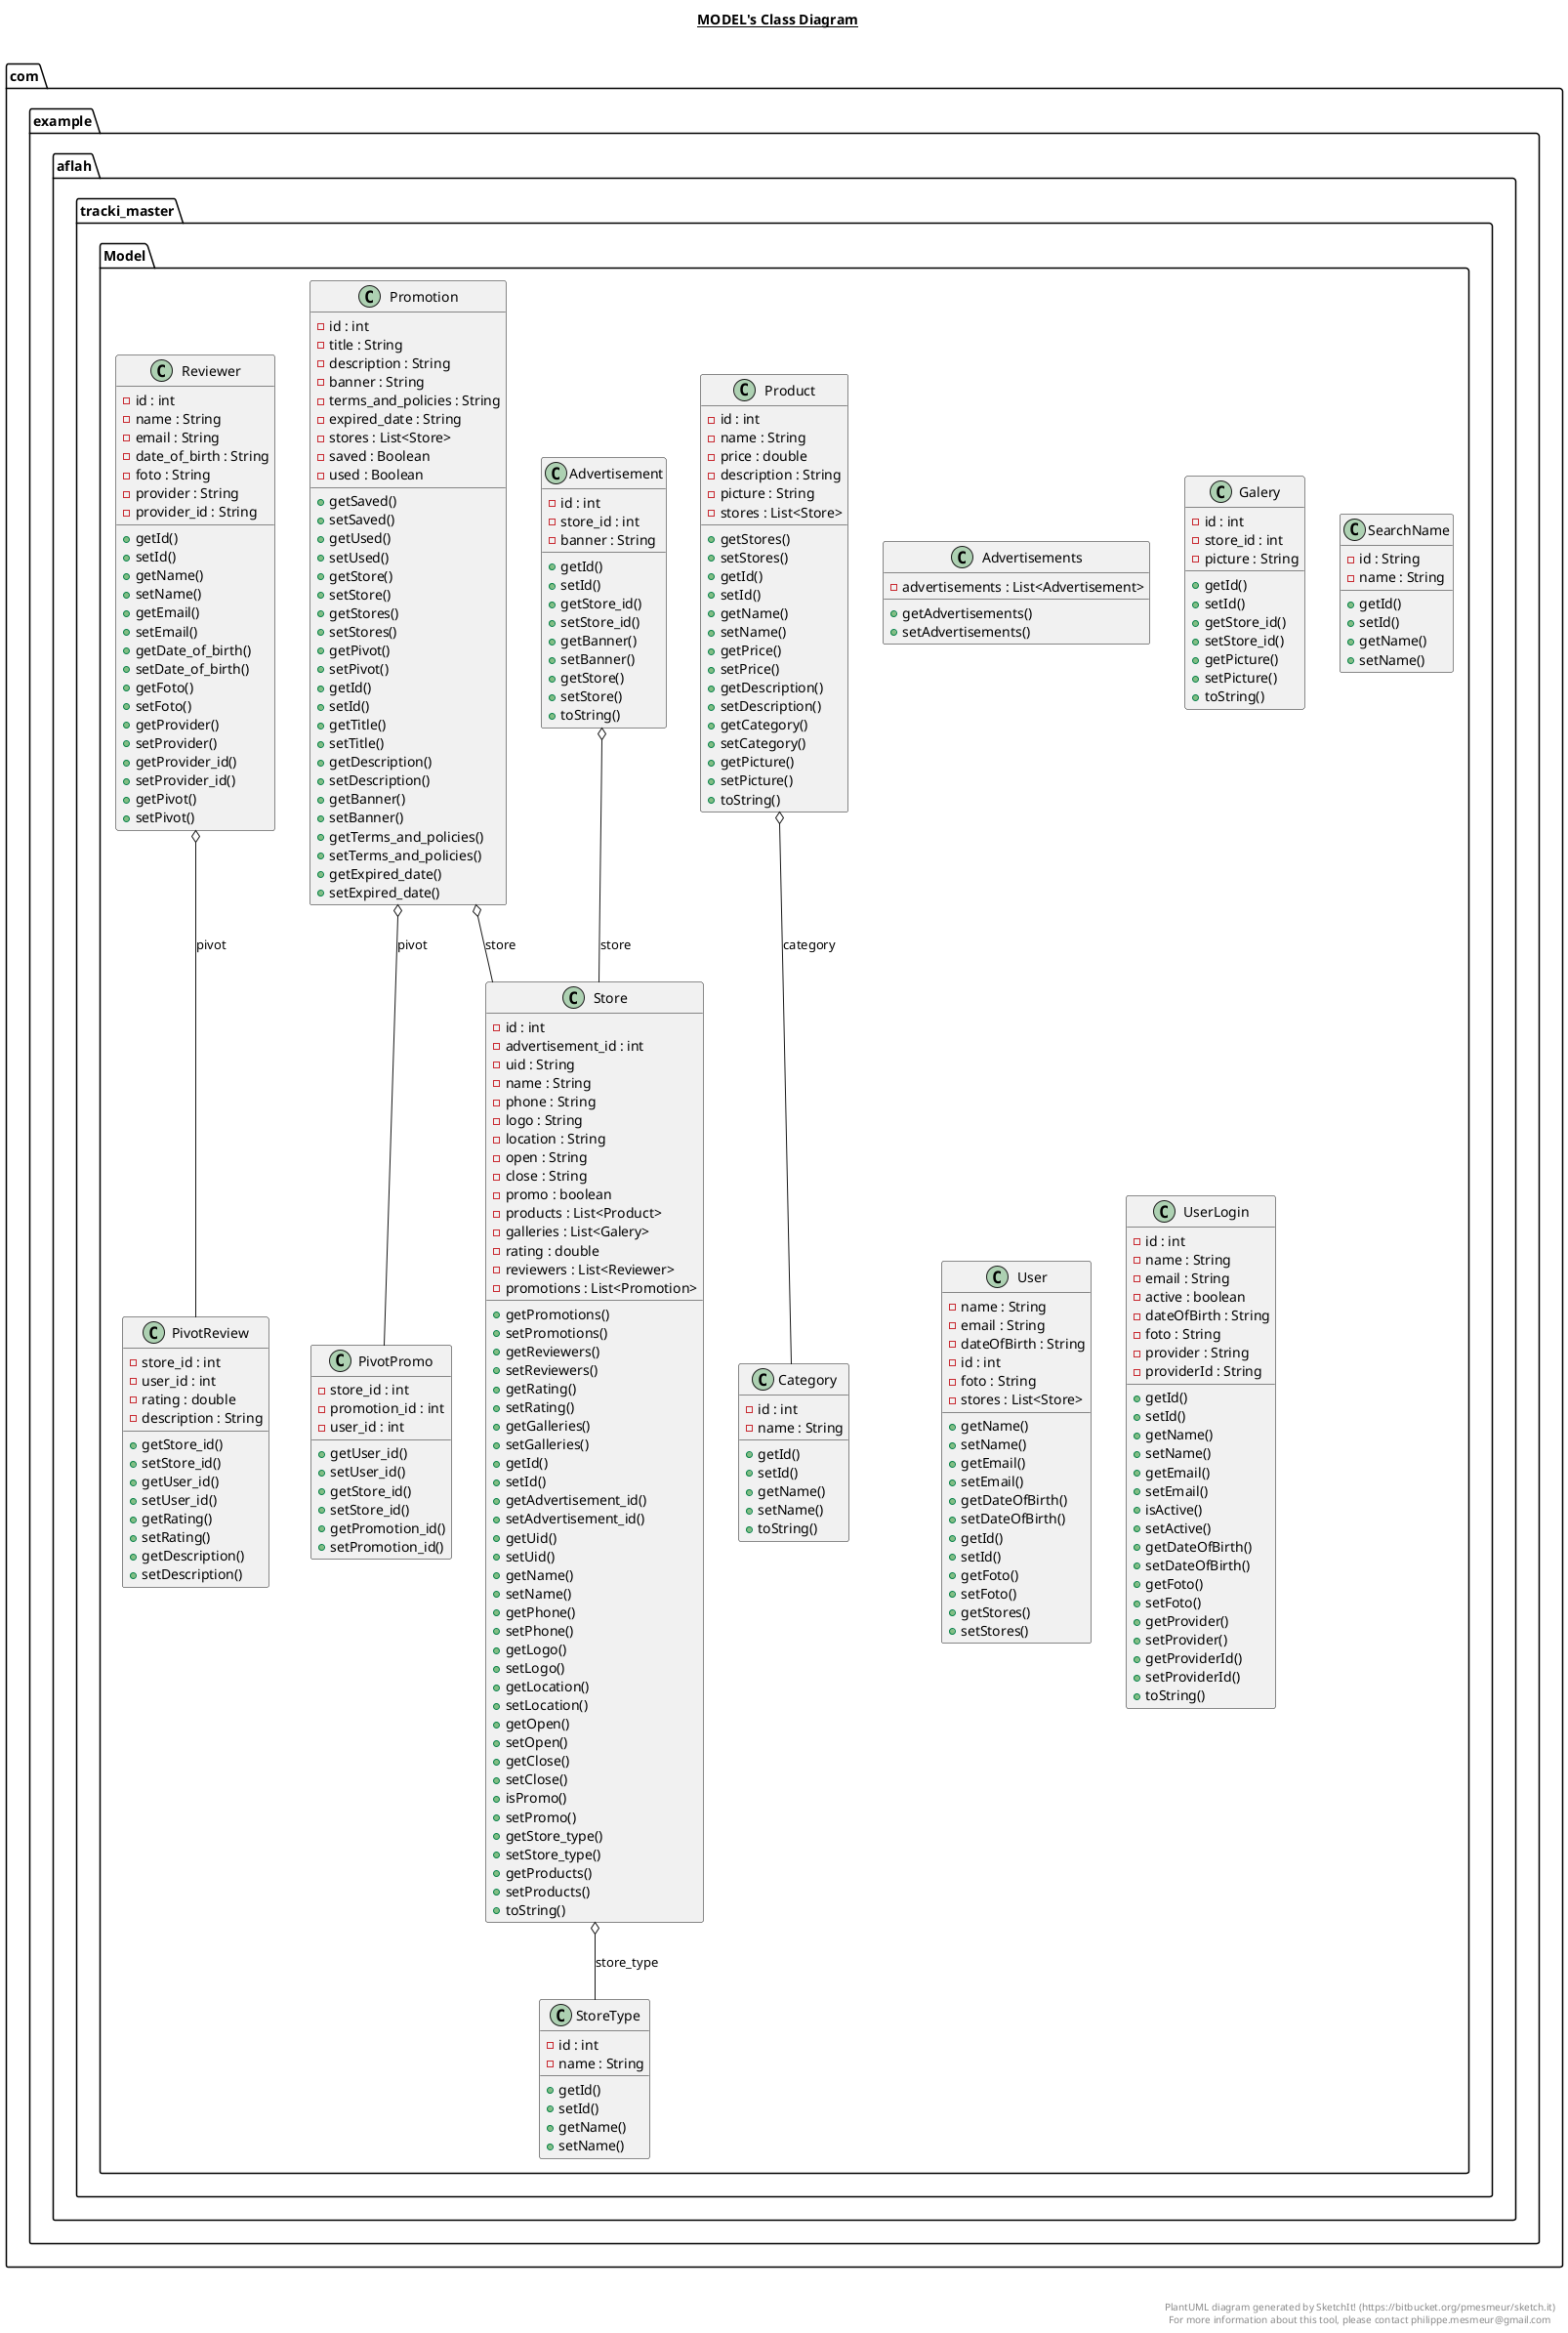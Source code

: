 @startuml

title __MODEL's Class Diagram__\n

  package com.example.aflah.tracki_master {
    package com.example.aflah.tracki_master.Model {
      class Advertisement {
          - id : int
          - store_id : int
          - banner : String
          + getId()
          + setId()
          + getStore_id()
          + setStore_id()
          + getBanner()
          + setBanner()
          + getStore()
          + setStore()
          + toString()
      }
    }
  }
  

  package com.example.aflah.tracki_master {
    package com.example.aflah.tracki_master.Model {
      class Advertisements {
          - advertisements : List<Advertisement>
          + getAdvertisements()
          + setAdvertisements()
      }
    }
  }
  

  package com.example.aflah.tracki_master {
    package com.example.aflah.tracki_master.Model {
      class Category {
          - id : int
          - name : String
          + getId()
          + setId()
          + getName()
          + setName()
          + toString()
      }
    }
  }
  

  package com.example.aflah.tracki_master {
    package com.example.aflah.tracki_master.Model {
      class Galery {
          - id : int
          - store_id : int
          - picture : String
          + getId()
          + setId()
          + getStore_id()
          + setStore_id()
          + getPicture()
          + setPicture()
          + toString()
      }
    }
  }
  

  package com.example.aflah.tracki_master {
    package com.example.aflah.tracki_master.Model {
      class PivotPromo {
          - store_id : int
          - promotion_id : int
          - user_id : int
          + getUser_id()
          + setUser_id()
          + getStore_id()
          + setStore_id()
          + getPromotion_id()
          + setPromotion_id()
      }
    }
  }
  

  package com.example.aflah.tracki_master {
    package com.example.aflah.tracki_master.Model {
      class PivotReview {
          - store_id : int
          - user_id : int
          - rating : double
          - description : String
          + getStore_id()
          + setStore_id()
          + getUser_id()
          + setUser_id()
          + getRating()
          + setRating()
          + getDescription()
          + setDescription()
      }
    }
  }
  

  package com.example.aflah.tracki_master {
    package com.example.aflah.tracki_master.Model {
      class Product {
          - id : int
          - name : String
          - price : double
          - description : String
          - picture : String
          - stores : List<Store>
          + getStores()
          + setStores()
          + getId()
          + setId()
          + getName()
          + setName()
          + getPrice()
          + setPrice()
          + getDescription()
          + setDescription()
          + getCategory()
          + setCategory()
          + getPicture()
          + setPicture()
          + toString()
      }
    }
  }
  

  package com.example.aflah.tracki_master {
    package com.example.aflah.tracki_master.Model {
      class Promotion {
          - id : int
          - title : String
          - description : String
          - banner : String
          - terms_and_policies : String
          - expired_date : String
          - stores : List<Store>
          - saved : Boolean
          - used : Boolean
          + getSaved()
          + setSaved()
          + getUsed()
          + setUsed()
          + getStore()
          + setStore()
          + getStores()
          + setStores()
          + getPivot()
          + setPivot()
          + getId()
          + setId()
          + getTitle()
          + setTitle()
          + getDescription()
          + setDescription()
          + getBanner()
          + setBanner()
          + getTerms_and_policies()
          + setTerms_and_policies()
          + getExpired_date()
          + setExpired_date()
      }
    }
  }
  

  package com.example.aflah.tracki_master {
    package com.example.aflah.tracki_master.Model {
      class Reviewer {
          - id : int
          - name : String
          - email : String
          - date_of_birth : String
          - foto : String
          - provider : String
          - provider_id : String
          + getId()
          + setId()
          + getName()
          + setName()
          + getEmail()
          + setEmail()
          + getDate_of_birth()
          + setDate_of_birth()
          + getFoto()
          + setFoto()
          + getProvider()
          + setProvider()
          + getProvider_id()
          + setProvider_id()
          + getPivot()
          + setPivot()
      }
    }
  }
  

  package com.example.aflah.tracki_master {
    package com.example.aflah.tracki_master.Model {
      class SearchName {
          - id : String
          - name : String
          + getId()
          + setId()
          + getName()
          + setName()
      }
    }
  }
  

  package com.example.aflah.tracki_master {
    package com.example.aflah.tracki_master.Model {
      class Store {
          - id : int
          - advertisement_id : int
          - uid : String
          - name : String
          - phone : String
          - logo : String
          - location : String
          - open : String
          - close : String
          - promo : boolean
          - products : List<Product>
          - galleries : List<Galery>
          - rating : double
          - reviewers : List<Reviewer>
          - promotions : List<Promotion>
          + getPromotions()
          + setPromotions()
          + getReviewers()
          + setReviewers()
          + getRating()
          + setRating()
          + getGalleries()
          + setGalleries()
          + getId()
          + setId()
          + getAdvertisement_id()
          + setAdvertisement_id()
          + getUid()
          + setUid()
          + getName()
          + setName()
          + getPhone()
          + setPhone()
          + getLogo()
          + setLogo()
          + getLocation()
          + setLocation()
          + getOpen()
          + setOpen()
          + getClose()
          + setClose()
          + isPromo()
          + setPromo()
          + getStore_type()
          + setStore_type()
          + getProducts()
          + setProducts()
          + toString()
      }
    }
  }
  

  package com.example.aflah.tracki_master {
    package com.example.aflah.tracki_master.Model {
      class StoreType {
          - id : int
          - name : String
          + getId()
          + setId()
          + getName()
          + setName()
      }
    }
  }
  

  package com.example.aflah.tracki_master {
    package com.example.aflah.tracki_master.Model {
      class User {
          - name : String
          - email : String
          - dateOfBirth : String
          - id : int
          - foto : String
          - stores : List<Store>
          + getName()
          + setName()
          + getEmail()
          + setEmail()
          + getDateOfBirth()
          + setDateOfBirth()
          + getId()
          + setId()
          + getFoto()
          + setFoto()
          + getStores()
          + setStores()
      }
    }
  }
  

  package com.example.aflah.tracki_master {
    package com.example.aflah.tracki_master.Model {
      class UserLogin {
          - id : int
          - name : String
          - email : String
          - active : boolean
          - dateOfBirth : String
          - foto : String
          - provider : String
          - providerId : String
          + getId()
          + setId()
          + getName()
          + setName()
          + getEmail()
          + setEmail()
          + isActive()
          + setActive()
          + getDateOfBirth()
          + setDateOfBirth()
          + getFoto()
          + setFoto()
          + getProvider()
          + setProvider()
          + getProviderId()
          + setProviderId()
          + toString()
      }
    }
  }
  

  Advertisement o-- Store : store
  Product o-- Category : category
  Promotion o-- PivotPromo : pivot
  Promotion o-- Store : store
  Reviewer o-- PivotReview : pivot
  Store o-- StoreType : store_type


right footer


PlantUML diagram generated by SketchIt! (https://bitbucket.org/pmesmeur/sketch.it)
For more information about this tool, please contact philippe.mesmeur@gmail.com
endfooter

@enduml
